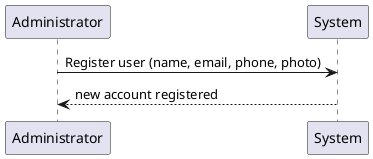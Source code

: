 @startuml

Administrator -> System: Register user (name, email, phone, photo)
Administrator <-- System: new account registered

@enduml